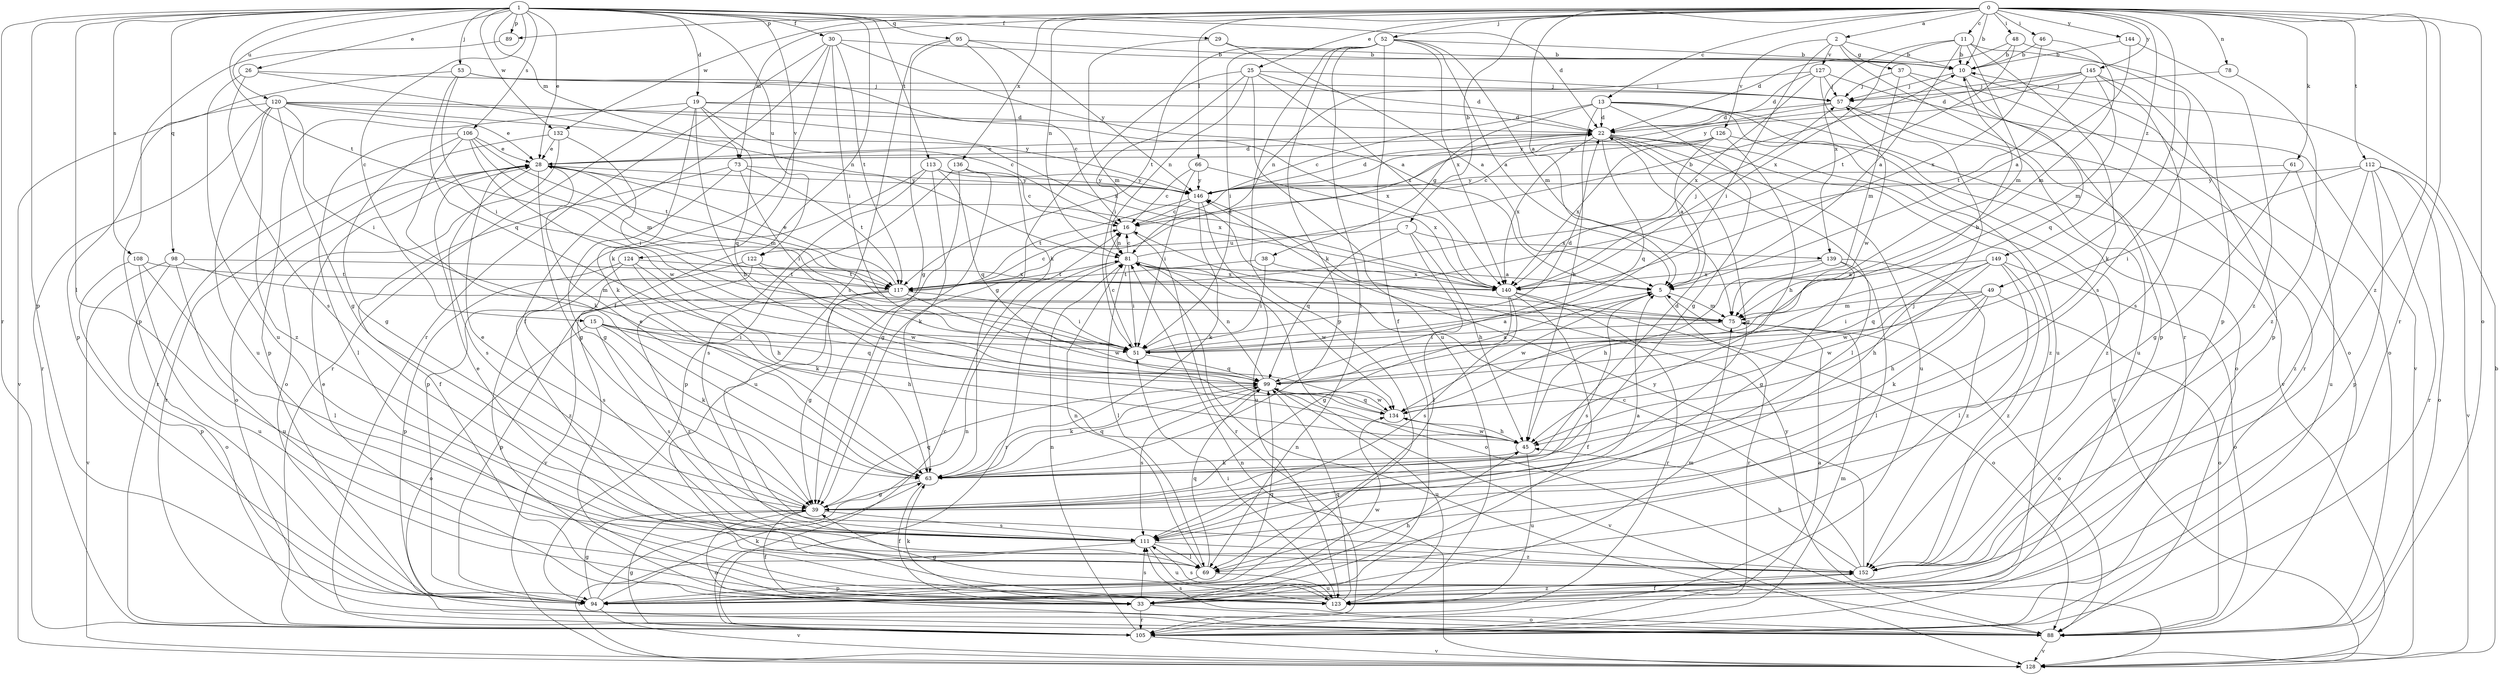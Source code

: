 strict digraph  {
0;
1;
2;
5;
7;
10;
11;
13;
15;
16;
19;
22;
25;
26;
28;
29;
30;
33;
37;
38;
39;
45;
46;
48;
49;
51;
52;
53;
57;
61;
63;
66;
69;
73;
75;
78;
81;
88;
89;
94;
95;
98;
99;
105;
106;
108;
111;
112;
113;
117;
120;
122;
123;
124;
126;
127;
128;
132;
134;
136;
139;
140;
144;
145;
146;
149;
152;
0 -> 2  [label=a];
0 -> 5  [label=a];
0 -> 7  [label=b];
0 -> 10  [label=b];
0 -> 11  [label=c];
0 -> 13  [label=c];
0 -> 25  [label=e];
0 -> 46  [label=i];
0 -> 48  [label=i];
0 -> 49  [label=i];
0 -> 52  [label=j];
0 -> 61  [label=k];
0 -> 66  [label=l];
0 -> 73  [label=m];
0 -> 78  [label=n];
0 -> 81  [label=n];
0 -> 88  [label=o];
0 -> 89  [label=p];
0 -> 105  [label=r];
0 -> 112  [label=t];
0 -> 132  [label=w];
0 -> 136  [label=x];
0 -> 144  [label=y];
0 -> 145  [label=y];
0 -> 149  [label=z];
0 -> 152  [label=z];
1 -> 15  [label=c];
1 -> 19  [label=d];
1 -> 22  [label=d];
1 -> 26  [label=e];
1 -> 28  [label=e];
1 -> 29  [label=f];
1 -> 30  [label=f];
1 -> 33  [label=f];
1 -> 53  [label=j];
1 -> 69  [label=l];
1 -> 73  [label=m];
1 -> 89  [label=p];
1 -> 94  [label=p];
1 -> 95  [label=q];
1 -> 98  [label=q];
1 -> 105  [label=r];
1 -> 106  [label=s];
1 -> 108  [label=s];
1 -> 113  [label=t];
1 -> 117  [label=t];
1 -> 120  [label=u];
1 -> 122  [label=u];
1 -> 124  [label=v];
1 -> 132  [label=w];
2 -> 10  [label=b];
2 -> 37  [label=g];
2 -> 51  [label=i];
2 -> 105  [label=r];
2 -> 126  [label=v];
2 -> 127  [label=v];
5 -> 75  [label=m];
5 -> 105  [label=r];
5 -> 111  [label=s];
5 -> 134  [label=w];
7 -> 45  [label=h];
7 -> 69  [label=l];
7 -> 99  [label=q];
7 -> 122  [label=u];
7 -> 139  [label=x];
10 -> 57  [label=j];
10 -> 88  [label=o];
10 -> 99  [label=q];
11 -> 5  [label=a];
11 -> 10  [label=b];
11 -> 63  [label=k];
11 -> 75  [label=m];
11 -> 94  [label=p];
11 -> 139  [label=x];
11 -> 140  [label=x];
13 -> 16  [label=c];
13 -> 22  [label=d];
13 -> 38  [label=g];
13 -> 39  [label=g];
13 -> 45  [label=h];
13 -> 88  [label=o];
13 -> 123  [label=u];
13 -> 128  [label=v];
15 -> 45  [label=h];
15 -> 51  [label=i];
15 -> 63  [label=k];
15 -> 88  [label=o];
15 -> 99  [label=q];
15 -> 111  [label=s];
16 -> 81  [label=n];
16 -> 105  [label=r];
19 -> 16  [label=c];
19 -> 22  [label=d];
19 -> 45  [label=h];
19 -> 63  [label=k];
19 -> 94  [label=p];
19 -> 99  [label=q];
19 -> 105  [label=r];
19 -> 140  [label=x];
22 -> 28  [label=e];
22 -> 39  [label=g];
22 -> 69  [label=l];
22 -> 99  [label=q];
22 -> 123  [label=u];
22 -> 128  [label=v];
22 -> 140  [label=x];
22 -> 152  [label=z];
25 -> 22  [label=d];
25 -> 39  [label=g];
25 -> 51  [label=i];
25 -> 57  [label=j];
25 -> 81  [label=n];
25 -> 123  [label=u];
25 -> 140  [label=x];
26 -> 57  [label=j];
26 -> 81  [label=n];
26 -> 111  [label=s];
26 -> 123  [label=u];
28 -> 22  [label=d];
28 -> 39  [label=g];
28 -> 75  [label=m];
28 -> 88  [label=o];
28 -> 105  [label=r];
28 -> 111  [label=s];
28 -> 140  [label=x];
28 -> 146  [label=y];
29 -> 5  [label=a];
29 -> 10  [label=b];
29 -> 75  [label=m];
30 -> 5  [label=a];
30 -> 10  [label=b];
30 -> 33  [label=f];
30 -> 51  [label=i];
30 -> 63  [label=k];
30 -> 105  [label=r];
30 -> 117  [label=t];
33 -> 28  [label=e];
33 -> 63  [label=k];
33 -> 75  [label=m];
33 -> 88  [label=o];
33 -> 105  [label=r];
33 -> 111  [label=s];
33 -> 134  [label=w];
33 -> 152  [label=z];
37 -> 57  [label=j];
37 -> 75  [label=m];
37 -> 88  [label=o];
37 -> 94  [label=p];
38 -> 51  [label=i];
38 -> 117  [label=t];
38 -> 140  [label=x];
39 -> 28  [label=e];
39 -> 33  [label=f];
39 -> 57  [label=j];
39 -> 88  [label=o];
39 -> 99  [label=q];
39 -> 111  [label=s];
45 -> 63  [label=k];
45 -> 123  [label=u];
45 -> 134  [label=w];
46 -> 10  [label=b];
46 -> 75  [label=m];
46 -> 140  [label=x];
48 -> 10  [label=b];
48 -> 22  [label=d];
48 -> 111  [label=s];
48 -> 117  [label=t];
49 -> 45  [label=h];
49 -> 51  [label=i];
49 -> 63  [label=k];
49 -> 75  [label=m];
49 -> 88  [label=o];
49 -> 134  [label=w];
51 -> 5  [label=a];
51 -> 16  [label=c];
51 -> 22  [label=d];
51 -> 99  [label=q];
52 -> 5  [label=a];
52 -> 10  [label=b];
52 -> 33  [label=f];
52 -> 51  [label=i];
52 -> 63  [label=k];
52 -> 69  [label=l];
52 -> 75  [label=m];
52 -> 94  [label=p];
52 -> 117  [label=t];
52 -> 140  [label=x];
53 -> 16  [label=c];
53 -> 51  [label=i];
53 -> 57  [label=j];
53 -> 94  [label=p];
53 -> 99  [label=q];
57 -> 22  [label=d];
57 -> 105  [label=r];
57 -> 123  [label=u];
57 -> 146  [label=y];
61 -> 39  [label=g];
61 -> 123  [label=u];
61 -> 146  [label=y];
63 -> 22  [label=d];
63 -> 28  [label=e];
63 -> 33  [label=f];
63 -> 39  [label=g];
63 -> 99  [label=q];
66 -> 16  [label=c];
66 -> 51  [label=i];
66 -> 140  [label=x];
66 -> 146  [label=y];
69 -> 28  [label=e];
69 -> 81  [label=n];
69 -> 94  [label=p];
69 -> 99  [label=q];
69 -> 123  [label=u];
73 -> 33  [label=f];
73 -> 39  [label=g];
73 -> 51  [label=i];
73 -> 117  [label=t];
73 -> 146  [label=y];
75 -> 51  [label=i];
75 -> 88  [label=o];
78 -> 57  [label=j];
78 -> 152  [label=z];
81 -> 5  [label=a];
81 -> 10  [label=b];
81 -> 16  [label=c];
81 -> 51  [label=i];
81 -> 69  [label=l];
81 -> 88  [label=o];
81 -> 105  [label=r];
81 -> 117  [label=t];
81 -> 134  [label=w];
81 -> 140  [label=x];
88 -> 81  [label=n];
88 -> 111  [label=s];
88 -> 128  [label=v];
89 -> 94  [label=p];
94 -> 39  [label=g];
94 -> 45  [label=h];
94 -> 63  [label=k];
94 -> 81  [label=n];
94 -> 99  [label=q];
94 -> 128  [label=v];
95 -> 10  [label=b];
95 -> 39  [label=g];
95 -> 63  [label=k];
95 -> 111  [label=s];
95 -> 146  [label=y];
98 -> 75  [label=m];
98 -> 88  [label=o];
98 -> 117  [label=t];
98 -> 123  [label=u];
98 -> 128  [label=v];
99 -> 5  [label=a];
99 -> 10  [label=b];
99 -> 63  [label=k];
99 -> 81  [label=n];
99 -> 111  [label=s];
99 -> 123  [label=u];
99 -> 128  [label=v];
99 -> 134  [label=w];
105 -> 5  [label=a];
105 -> 16  [label=c];
105 -> 39  [label=g];
105 -> 75  [label=m];
105 -> 81  [label=n];
105 -> 128  [label=v];
106 -> 28  [label=e];
106 -> 39  [label=g];
106 -> 63  [label=k];
106 -> 69  [label=l];
106 -> 75  [label=m];
106 -> 117  [label=t];
106 -> 134  [label=w];
108 -> 69  [label=l];
108 -> 94  [label=p];
108 -> 117  [label=t];
108 -> 123  [label=u];
111 -> 5  [label=a];
111 -> 69  [label=l];
111 -> 123  [label=u];
111 -> 128  [label=v];
111 -> 152  [label=z];
112 -> 51  [label=i];
112 -> 88  [label=o];
112 -> 94  [label=p];
112 -> 105  [label=r];
112 -> 128  [label=v];
112 -> 146  [label=y];
112 -> 152  [label=z];
113 -> 16  [label=c];
113 -> 63  [label=k];
113 -> 94  [label=p];
113 -> 99  [label=q];
113 -> 111  [label=s];
113 -> 146  [label=y];
117 -> 16  [label=c];
117 -> 22  [label=d];
117 -> 28  [label=e];
117 -> 39  [label=g];
117 -> 51  [label=i];
117 -> 94  [label=p];
117 -> 134  [label=w];
117 -> 152  [label=z];
120 -> 22  [label=d];
120 -> 28  [label=e];
120 -> 39  [label=g];
120 -> 51  [label=i];
120 -> 105  [label=r];
120 -> 123  [label=u];
120 -> 128  [label=v];
120 -> 140  [label=x];
120 -> 146  [label=y];
120 -> 152  [label=z];
122 -> 111  [label=s];
122 -> 128  [label=v];
122 -> 134  [label=w];
122 -> 140  [label=x];
123 -> 39  [label=g];
123 -> 51  [label=i];
123 -> 99  [label=q];
123 -> 111  [label=s];
124 -> 45  [label=h];
124 -> 63  [label=k];
124 -> 94  [label=p];
124 -> 117  [label=t];
124 -> 152  [label=z];
126 -> 5  [label=a];
126 -> 16  [label=c];
126 -> 28  [label=e];
126 -> 45  [label=h];
126 -> 140  [label=x];
126 -> 152  [label=z];
127 -> 22  [label=d];
127 -> 57  [label=j];
127 -> 81  [label=n];
127 -> 128  [label=v];
127 -> 134  [label=w];
127 -> 140  [label=x];
128 -> 10  [label=b];
128 -> 81  [label=n];
128 -> 146  [label=y];
132 -> 28  [label=e];
132 -> 51  [label=i];
132 -> 88  [label=o];
132 -> 105  [label=r];
134 -> 45  [label=h];
134 -> 99  [label=q];
136 -> 39  [label=g];
136 -> 94  [label=p];
136 -> 123  [label=u];
136 -> 146  [label=y];
139 -> 39  [label=g];
139 -> 45  [label=h];
139 -> 69  [label=l];
139 -> 140  [label=x];
139 -> 152  [label=z];
140 -> 33  [label=f];
140 -> 39  [label=g];
140 -> 57  [label=j];
140 -> 88  [label=o];
140 -> 105  [label=r];
140 -> 111  [label=s];
144 -> 5  [label=a];
144 -> 10  [label=b];
144 -> 152  [label=z];
145 -> 22  [label=d];
145 -> 57  [label=j];
145 -> 75  [label=m];
145 -> 94  [label=p];
145 -> 111  [label=s];
145 -> 117  [label=t];
145 -> 146  [label=y];
146 -> 16  [label=c];
146 -> 22  [label=d];
146 -> 63  [label=k];
146 -> 117  [label=t];
146 -> 123  [label=u];
149 -> 5  [label=a];
149 -> 45  [label=h];
149 -> 69  [label=l];
149 -> 88  [label=o];
149 -> 99  [label=q];
149 -> 134  [label=w];
149 -> 152  [label=z];
152 -> 16  [label=c];
152 -> 33  [label=f];
152 -> 45  [label=h];
152 -> 146  [label=y];
}
